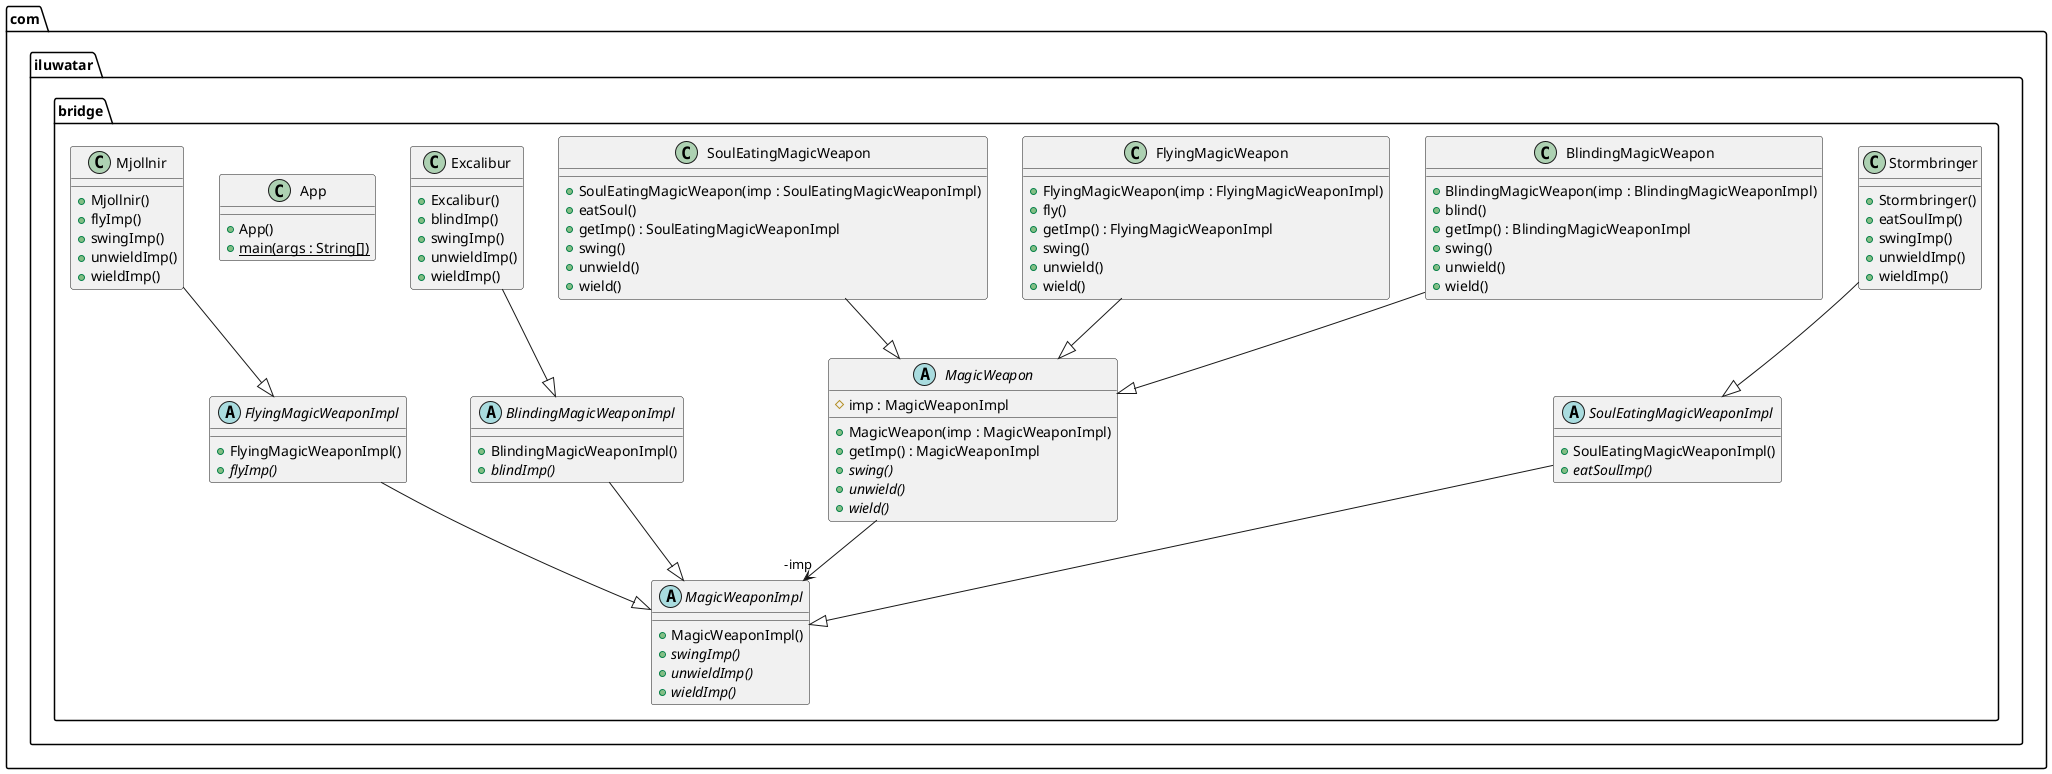 @startuml
package com.iluwatar.bridge {
  class FlyingMagicWeapon {
    + FlyingMagicWeapon(imp : FlyingMagicWeaponImpl)
    + fly()
    + getImp() : FlyingMagicWeaponImpl
    + swing()
    + unwield()
    + wield()
  }
  class Stormbringer {
    + Stormbringer()
    + eatSoulImp()
    + swingImp()
    + unwieldImp()
    + wieldImp()
  }
  abstract class FlyingMagicWeaponImpl {
    + FlyingMagicWeaponImpl()
    + flyImp() {abstract}
  }
  class SoulEatingMagicWeapon {
    + SoulEatingMagicWeapon(imp : SoulEatingMagicWeaponImpl)
    + eatSoul()
    + getImp() : SoulEatingMagicWeaponImpl
    + swing()
    + unwield()
    + wield()
  }
  abstract class MagicWeaponImpl {
    + MagicWeaponImpl()
    + swingImp() {abstract}
    + unwieldImp() {abstract}
    + wieldImp() {abstract}
  }
  abstract class SoulEatingMagicWeaponImpl {
    + SoulEatingMagicWeaponImpl()
    + eatSoulImp() {abstract}
  }
  class Excalibur {
    + Excalibur()
    + blindImp()
    + swingImp()
    + unwieldImp()
    + wieldImp()
  }
  class Mjollnir {
    + Mjollnir()
    + flyImp()
    + swingImp()
    + unwieldImp()
    + wieldImp()
  }
  class App {
    + App()
    + main(args : String[]) {static}
  }
  abstract class MagicWeapon {
    # imp : MagicWeaponImpl
    + MagicWeapon(imp : MagicWeaponImpl)
    + getImp() : MagicWeaponImpl
    + swing() {abstract}
    + unwield() {abstract}
    + wield() {abstract}
  }
  abstract class BlindingMagicWeaponImpl {
    + BlindingMagicWeaponImpl()
    + blindImp() {abstract}
  }
  class BlindingMagicWeapon {
    + BlindingMagicWeapon(imp : BlindingMagicWeaponImpl)
    + blind()
    + getImp() : BlindingMagicWeaponImpl
    + swing()
    + unwield()
    + wield()
  }
}
MagicWeapon -->  "-imp" MagicWeaponImpl
FlyingMagicWeapon --|> MagicWeapon 
Stormbringer --|> SoulEatingMagicWeaponImpl 
FlyingMagicWeaponImpl --|> MagicWeaponImpl 
SoulEatingMagicWeapon --|> MagicWeapon 
SoulEatingMagicWeaponImpl --|> MagicWeaponImpl 
Excalibur --|> BlindingMagicWeaponImpl 
Mjollnir --|> FlyingMagicWeaponImpl 
BlindingMagicWeaponImpl --|> MagicWeaponImpl 
BlindingMagicWeapon --|> MagicWeapon 
@enduml